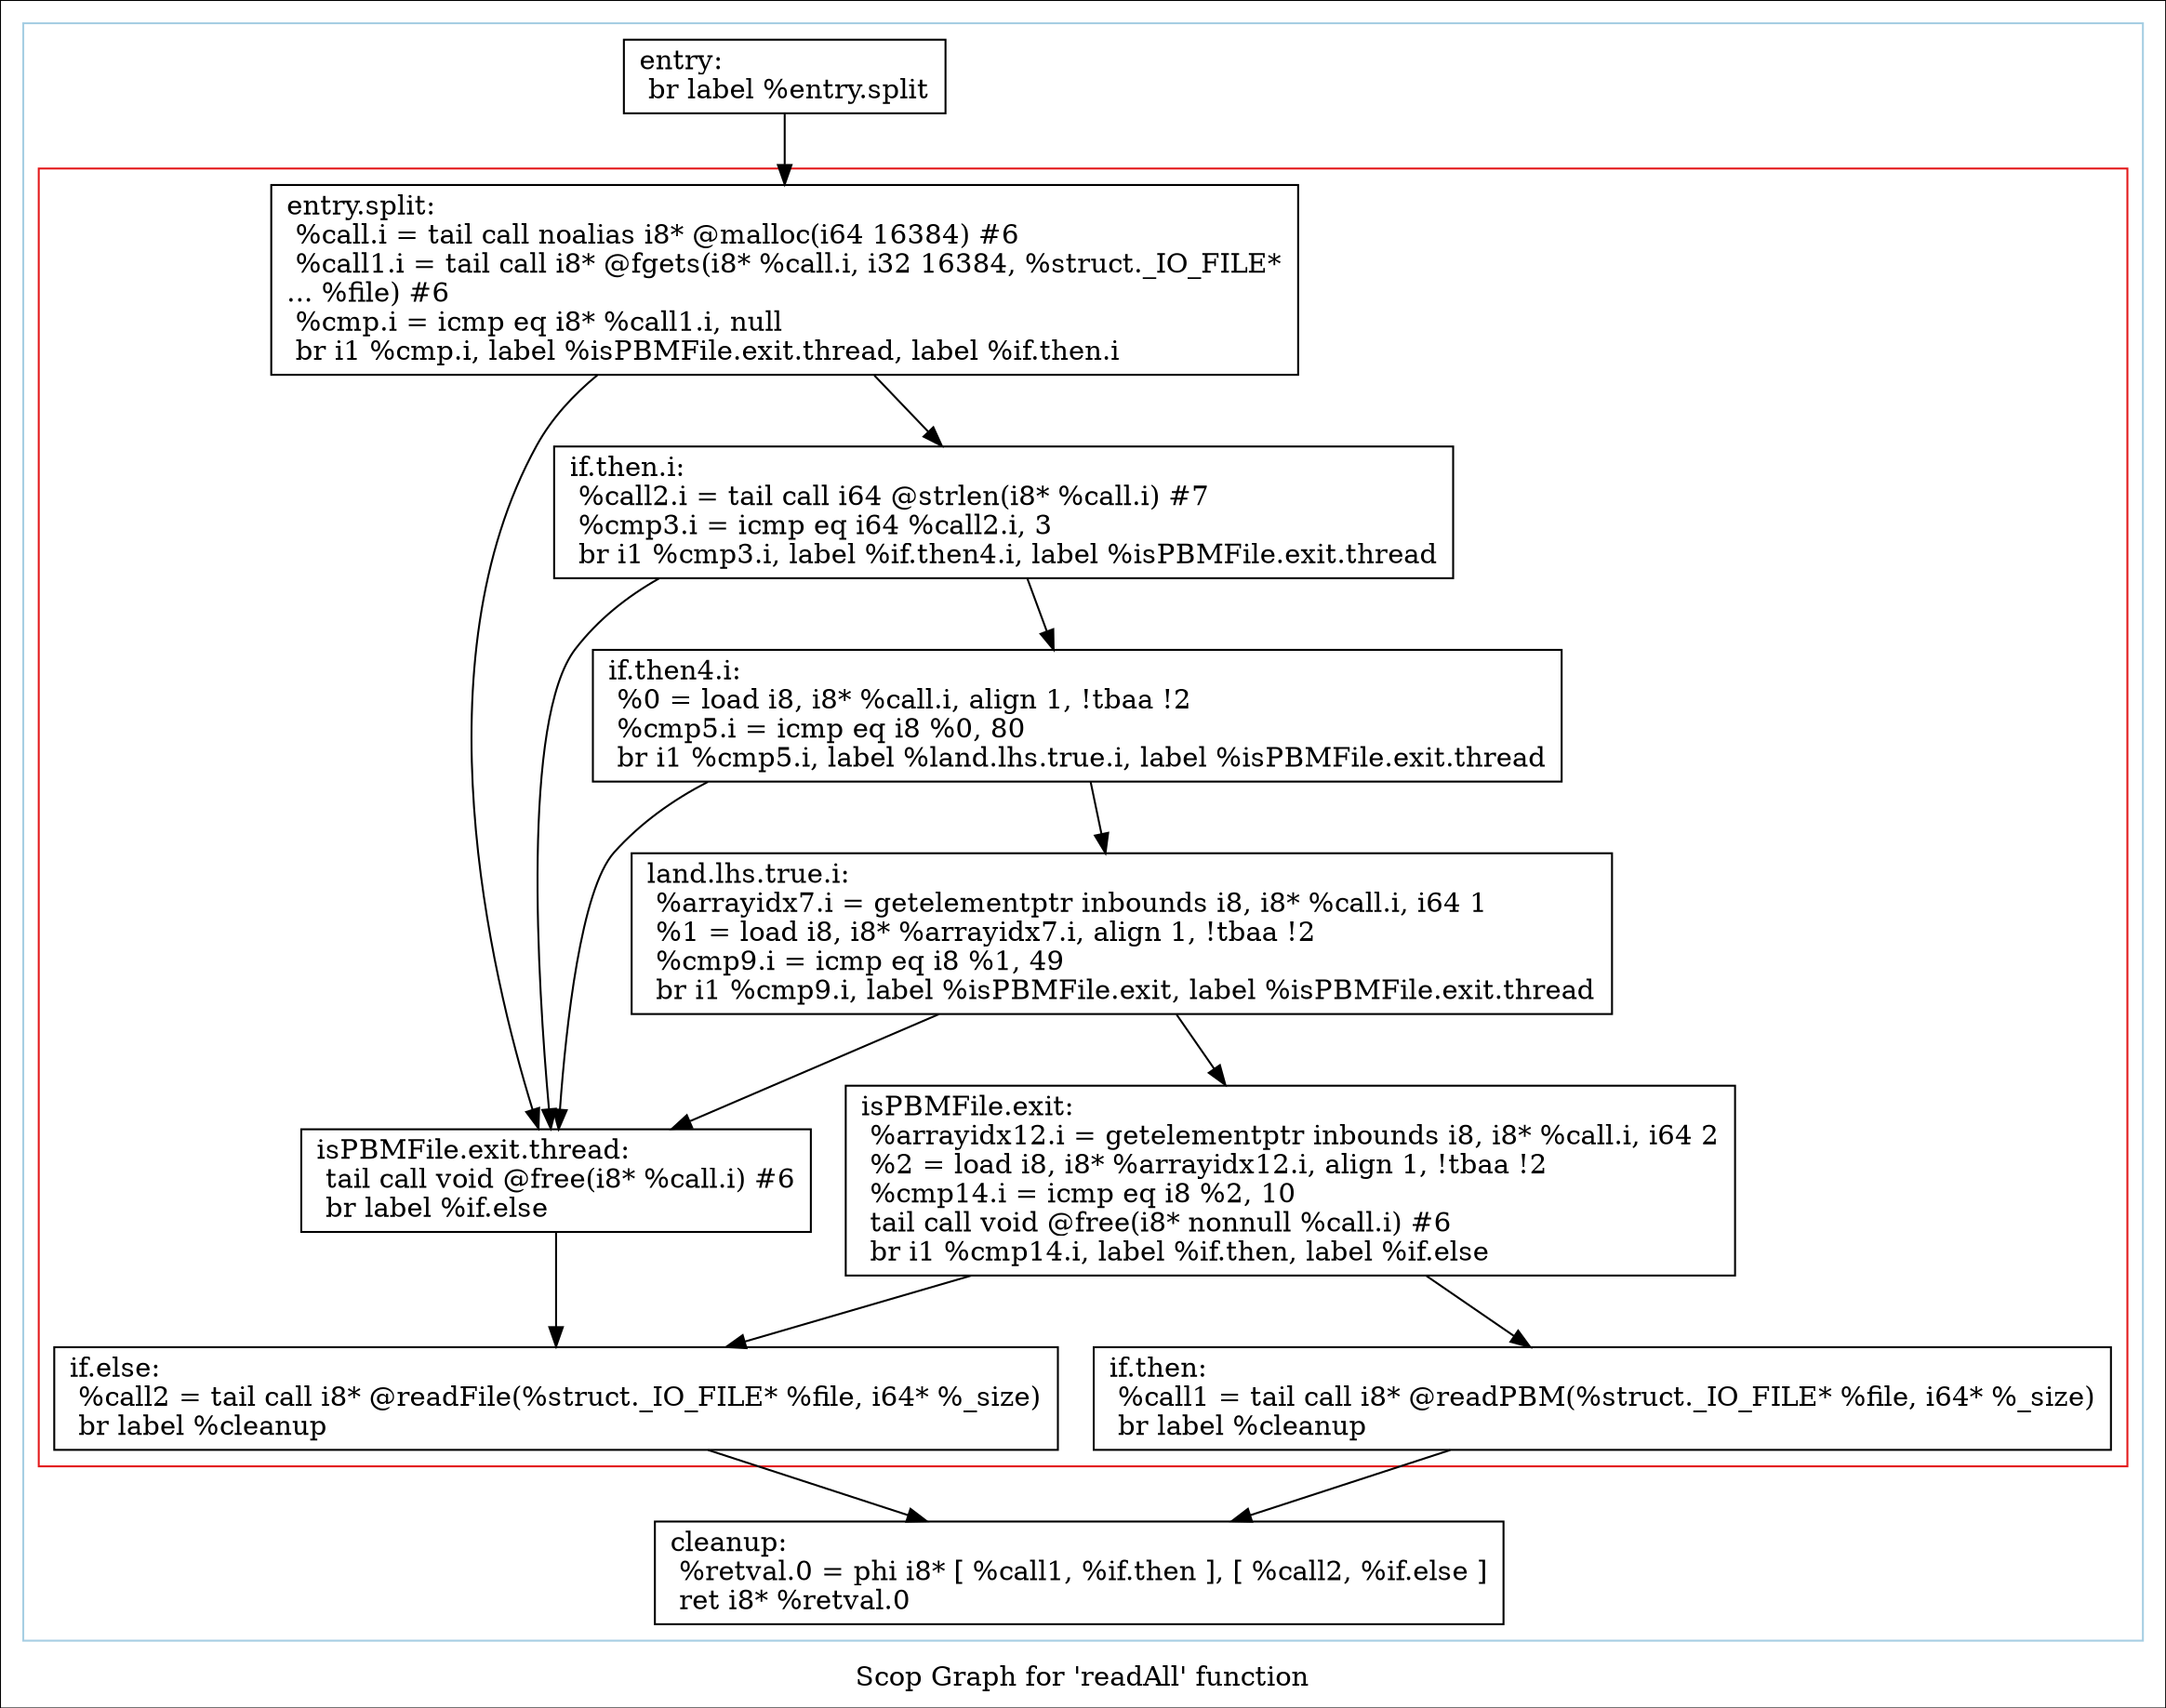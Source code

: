 digraph "Scop Graph for 'readAll' function" {
	label="Scop Graph for 'readAll' function";

	Node0xe77e990 [shape=record,label="{entry:\l  br label %entry.split\l}"];
	Node0xe77e990 -> Node0xe861290;
	Node0xe861290 [shape=record,label="{entry.split:                                      \l  %call.i = tail call noalias i8* @malloc(i64 16384) #6\l  %call1.i = tail call i8* @fgets(i8* %call.i, i32 16384, %struct._IO_FILE*\l... %file) #6\l  %cmp.i = icmp eq i8* %call1.i, null\l  br i1 %cmp.i, label %isPBMFile.exit.thread, label %if.then.i\l}"];
	Node0xe861290 -> Node0xe757480;
	Node0xe861290 -> Node0xe876740;
	Node0xe757480 [shape=record,label="{isPBMFile.exit.thread:                            \l  tail call void @free(i8* %call.i) #6\l  br label %if.else\l}"];
	Node0xe757480 -> Node0xe87c070;
	Node0xe87c070 [shape=record,label="{if.else:                                          \l  %call2 = tail call i8* @readFile(%struct._IO_FILE* %file, i64* %_size)\l  br label %cleanup\l}"];
	Node0xe87c070 -> Node0xe87bfc0;
	Node0xe87bfc0 [shape=record,label="{cleanup:                                          \l  %retval.0 = phi i8* [ %call1, %if.then ], [ %call2, %if.else ]\l  ret i8* %retval.0\l}"];
	Node0xe876740 [shape=record,label="{if.then.i:                                        \l  %call2.i = tail call i64 @strlen(i8* %call.i) #7\l  %cmp3.i = icmp eq i64 %call2.i, 3\l  br i1 %cmp3.i, label %if.then4.i, label %isPBMFile.exit.thread\l}"];
	Node0xe876740 -> Node0xe87c430;
	Node0xe876740 -> Node0xe757480;
	Node0xe87c430 [shape=record,label="{if.then4.i:                                       \l  %0 = load i8, i8* %call.i, align 1, !tbaa !2\l  %cmp5.i = icmp eq i8 %0, 80\l  br i1 %cmp5.i, label %land.lhs.true.i, label %isPBMFile.exit.thread\l}"];
	Node0xe87c430 -> Node0xe77f0c0;
	Node0xe87c430 -> Node0xe757480;
	Node0xe77f0c0 [shape=record,label="{land.lhs.true.i:                                  \l  %arrayidx7.i = getelementptr inbounds i8, i8* %call.i, i64 1\l  %1 = load i8, i8* %arrayidx7.i, align 1, !tbaa !2\l  %cmp9.i = icmp eq i8 %1, 49\l  br i1 %cmp9.i, label %isPBMFile.exit, label %isPBMFile.exit.thread\l}"];
	Node0xe77f0c0 -> Node0xe780b90;
	Node0xe77f0c0 -> Node0xe757480;
	Node0xe780b90 [shape=record,label="{isPBMFile.exit:                                   \l  %arrayidx12.i = getelementptr inbounds i8, i8* %call.i, i64 2\l  %2 = load i8, i8* %arrayidx12.i, align 1, !tbaa !2\l  %cmp14.i = icmp eq i8 %2, 10\l  tail call void @free(i8* nonnull %call.i) #6\l  br i1 %cmp14.i, label %if.then, label %if.else\l}"];
	Node0xe780b90 -> Node0xe77f260;
	Node0xe780b90 -> Node0xe87c070;
	Node0xe77f260 [shape=record,label="{if.then:                                          \l  %call1 = tail call i8* @readPBM(%struct._IO_FILE* %file, i64* %_size)\l  br label %cleanup\l}"];
	Node0xe77f260 -> Node0xe87bfc0;
	colorscheme = "paired12"
        subgraph cluster_0xe87be80 {
          label = "";
          style = solid;
          color = 1
          subgraph cluster_0xe87c370 {
            label = "";
            style = solid;
            color = 6
            Node0xe861290;
            Node0xe757480;
            Node0xe87c070;
            Node0xe876740;
            Node0xe87c430;
            Node0xe77f0c0;
            Node0xe780b90;
            Node0xe77f260;
          }
          Node0xe77e990;
          Node0xe87bfc0;
        }
}
